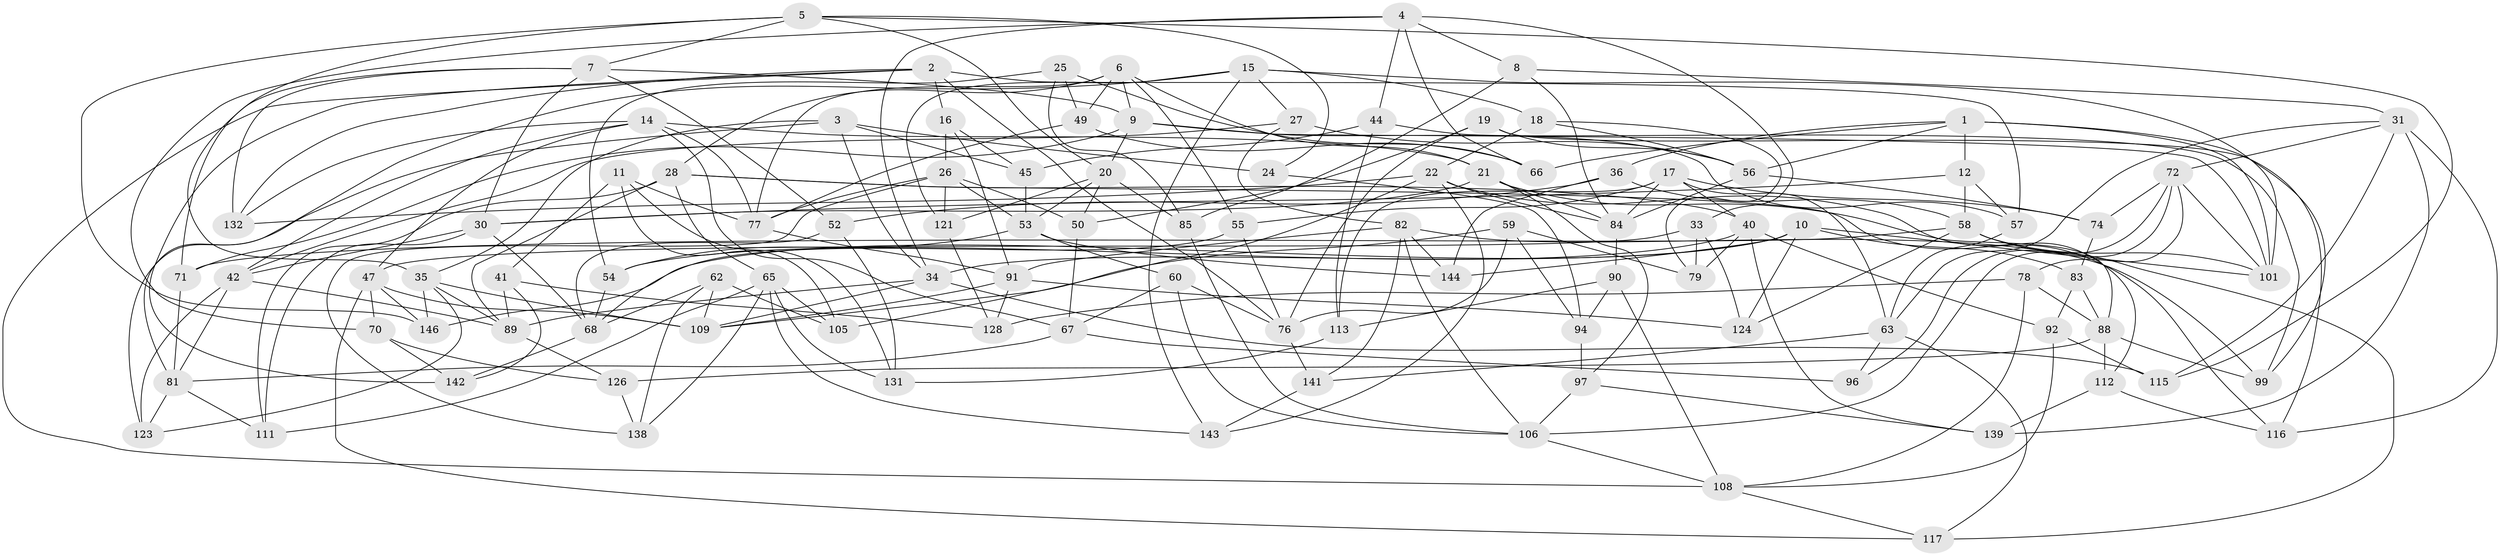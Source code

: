 // original degree distribution, {4: 1.0}
// Generated by graph-tools (version 1.1) at 2025/11/02/27/25 16:11:44]
// undirected, 102 vertices, 246 edges
graph export_dot {
graph [start="1"]
  node [color=gray90,style=filled];
  1 [super="+23"];
  2 [super="+103"];
  3 [super="+75"];
  4 [super="+73"];
  5 [super="+61"];
  6 [super="+87"];
  7 [super="+37"];
  8;
  9 [super="+43"];
  10 [super="+13"];
  11;
  12;
  14 [super="+107"];
  15 [super="+39"];
  16;
  17 [super="+29"];
  18;
  19;
  20 [super="+46"];
  21 [super="+51"];
  22 [super="+130"];
  24;
  25;
  26 [super="+32"];
  27;
  28 [super="+133"];
  30 [super="+119"];
  31 [super="+120"];
  33;
  34 [super="+38"];
  35 [super="+69"];
  36;
  40 [super="+104"];
  41;
  42 [super="+64"];
  44;
  45;
  47 [super="+48"];
  49;
  50;
  52;
  53 [super="+95"];
  54;
  55;
  56 [super="+100"];
  57;
  58 [super="+135"];
  59;
  60;
  62;
  63 [super="+93"];
  65 [super="+80"];
  66;
  67 [super="+136"];
  68 [super="+145"];
  70;
  71;
  72 [super="+86"];
  74;
  76 [super="+122"];
  77 [super="+110"];
  78;
  79;
  81 [super="+98"];
  82 [super="+102"];
  83;
  84 [super="+125"];
  85;
  88 [super="+129"];
  89 [super="+134"];
  90;
  91 [super="+118"];
  92;
  94;
  96;
  97;
  99;
  101 [super="+137"];
  105;
  106 [super="+114"];
  108 [super="+127"];
  109 [super="+140"];
  111;
  112;
  113;
  115;
  116;
  117;
  121;
  123;
  124;
  126;
  128;
  131;
  132;
  138;
  139;
  141;
  142;
  143;
  144;
  146;
  1 -- 101;
  1 -- 56;
  1 -- 12;
  1 -- 66;
  1 -- 99;
  1 -- 36;
  2 -- 16;
  2 -- 132;
  2 -- 57;
  2 -- 142;
  2 -- 76;
  2 -- 108;
  3 -- 34;
  3 -- 24 [weight=2];
  3 -- 123;
  3 -- 45;
  3 -- 35;
  4 -- 34;
  4 -- 44;
  4 -- 66;
  4 -- 8;
  4 -- 33;
  4 -- 70;
  5 -- 20;
  5 -- 115;
  5 -- 24;
  5 -- 146;
  5 -- 35;
  5 -- 7;
  6 -- 28;
  6 -- 55;
  6 -- 21;
  6 -- 49;
  6 -- 77;
  6 -- 9;
  7 -- 71;
  7 -- 30;
  7 -- 132;
  7 -- 52;
  7 -- 9;
  8 -- 85;
  8 -- 84;
  8 -- 31;
  9 -- 57;
  9 -- 71;
  9 -- 20;
  9 -- 101;
  10 -- 124;
  10 -- 83;
  10 -- 34;
  10 -- 144;
  10 -- 146;
  10 -- 101;
  11 -- 41;
  11 -- 105;
  11 -- 131;
  11 -- 77;
  12 -- 57;
  12 -- 58;
  12 -- 30;
  14 -- 67;
  14 -- 77;
  14 -- 132;
  14 -- 21;
  14 -- 47;
  14 -- 42;
  15 -- 143;
  15 -- 121;
  15 -- 81;
  15 -- 18;
  15 -- 27;
  15 -- 101;
  16 -- 45;
  16 -- 26;
  16 -- 91;
  17 -- 55;
  17 -- 74;
  17 -- 84;
  17 -- 113;
  17 -- 63;
  17 -- 40;
  18 -- 79;
  18 -- 56;
  18 -- 22;
  19 -- 50;
  19 -- 76;
  19 -- 56;
  19 -- 116;
  20 -- 85;
  20 -- 121;
  20 -- 50;
  20 -- 53;
  21 -- 88;
  21 -- 30;
  21 -- 97;
  21 -- 84;
  22 -- 112;
  22 -- 84;
  22 -- 143;
  22 -- 105;
  22 -- 132;
  24 -- 94;
  25 -- 66;
  25 -- 49;
  25 -- 85;
  25 -- 54;
  26 -- 138;
  26 -- 121;
  26 -- 50;
  26 -- 77;
  26 -- 53;
  27 -- 56;
  27 -- 82;
  27 -- 42;
  28 -- 65;
  28 -- 116;
  28 -- 40;
  28 -- 89;
  28 -- 111;
  30 -- 68;
  30 -- 42;
  30 -- 111;
  31 -- 116;
  31 -- 63;
  31 -- 115;
  31 -- 139;
  31 -- 72;
  33 -- 79;
  33 -- 124;
  33 -- 47;
  34 -- 115;
  34 -- 89;
  34 -- 109;
  35 -- 89;
  35 -- 146;
  35 -- 123;
  35 -- 109;
  36 -- 58;
  36 -- 52;
  36 -- 144;
  40 -- 92;
  40 -- 54;
  40 -- 139;
  40 -- 79;
  41 -- 142;
  41 -- 128;
  41 -- 89;
  42 -- 81;
  42 -- 89;
  42 -- 123;
  44 -- 113;
  44 -- 99;
  44 -- 45;
  45 -- 53;
  47 -- 117;
  47 -- 146;
  47 -- 109;
  47 -- 70;
  49 -- 77;
  49 -- 66;
  50 -- 67;
  52 -- 131;
  52 -- 68;
  53 -- 60;
  53 -- 144;
  53 -- 54;
  54 -- 68;
  55 -- 76;
  55 -- 68;
  56 -- 84;
  56 -- 74;
  57 -- 63;
  58 -- 71;
  58 -- 117;
  58 -- 124;
  58 -- 101;
  59 -- 109;
  59 -- 79;
  59 -- 94;
  59 -- 76;
  60 -- 76;
  60 -- 106;
  60 -- 67;
  62 -- 68;
  62 -- 109;
  62 -- 138;
  62 -- 105;
  63 -- 141;
  63 -- 117;
  63 -- 96;
  65 -- 138;
  65 -- 105;
  65 -- 143;
  65 -- 131;
  65 -- 111;
  67 -- 96 [weight=2];
  67 -- 81;
  68 -- 142;
  70 -- 126;
  70 -- 142;
  71 -- 81;
  72 -- 96;
  72 -- 74;
  72 -- 106;
  72 -- 101;
  72 -- 78;
  74 -- 83;
  76 -- 141;
  77 -- 91;
  78 -- 128;
  78 -- 88;
  78 -- 108;
  81 -- 123;
  81 -- 111;
  82 -- 99;
  82 -- 144;
  82 -- 91;
  82 -- 141;
  82 -- 106;
  83 -- 92;
  83 -- 88;
  84 -- 90;
  85 -- 106;
  88 -- 126;
  88 -- 112;
  88 -- 99;
  89 -- 126;
  90 -- 108;
  90 -- 94;
  90 -- 113;
  91 -- 124;
  91 -- 128;
  91 -- 109;
  92 -- 108;
  92 -- 115;
  94 -- 97;
  97 -- 106;
  97 -- 139;
  106 -- 108;
  108 -- 117;
  112 -- 116;
  112 -- 139;
  113 -- 131;
  121 -- 128;
  126 -- 138;
  141 -- 143;
}
